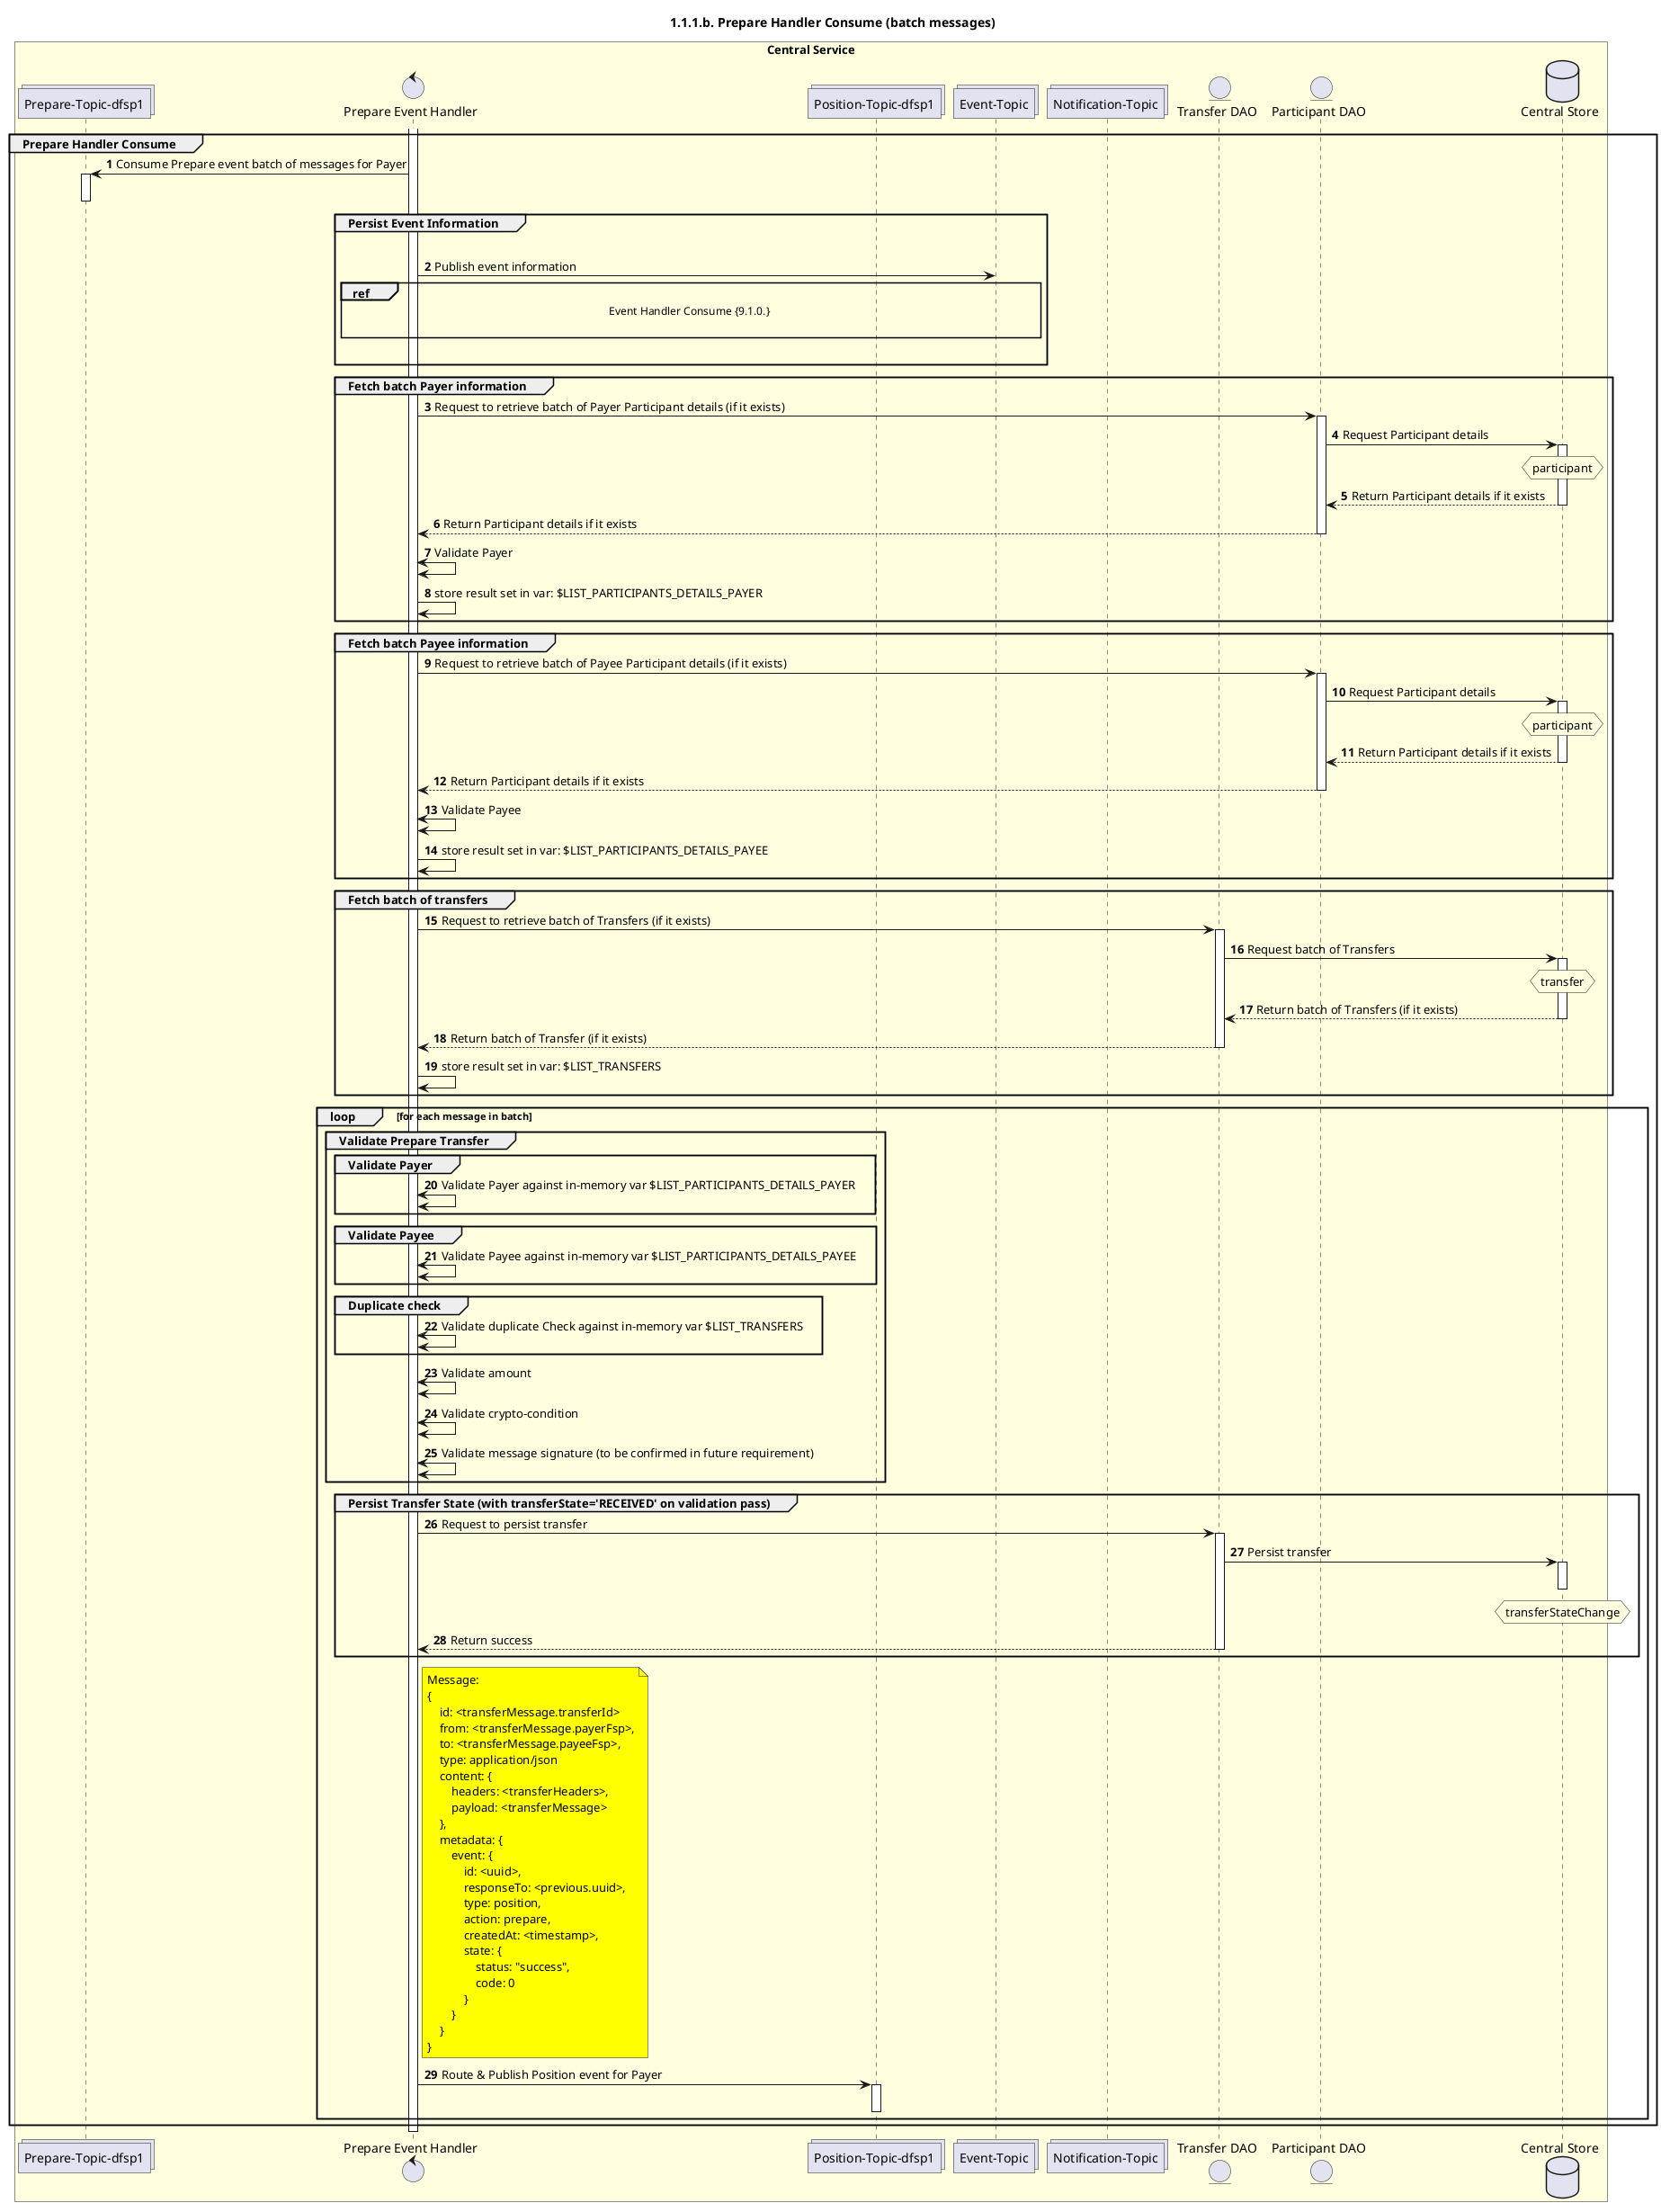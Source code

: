 @startuml
' declate title
title 1.1.1.b. Prepare Handler Consume (batch messages)

autonumber

' Actor Keys:
'   boundary - APIs/Interfaces, etc
'   collections - Kafka Topics
'   control - Kafka Consumers
'   entity - Database Access Objects
'   database - Database Persistance Store

' declare actors
collections "Prepare-Topic-dfsp1" as TOPIC_PREPARE_DFSP1
control "Prepare Event Handler" as PREP_HANDLER
collections "Position-Topic-dfsp1" as TOPIC_POSITION_DFSP1
collections "Event-Topic" as TOPIC_EVENTS
collections "Notification-Topic" as TOPIC_NOTIFICATIONS
entity "Transfer DAO" as TRANS_DAO
entity "Participant DAO" as PARTICIPANT_DAO
database "Central Store" as DB

box "Central Service" #LightYellow
    participant TOPIC_PREPARE_DFSP1
    participant PREP_HANDLER
    participant TOPIC_POSITION_DFSP1
    participant TOPIC_EVENTS
    participant TOPIC_NOTIFICATIONS
    participant TRANS_DAO
    participant PARTICIPANT_DAO
    participant DB
end box

' start flow
activate PREP_HANDLER
group Prepare Handler Consume
    TOPIC_PREPARE_DFSP1 <- PREP_HANDLER: Consume Prepare event batch of messages for Payer
    activate TOPIC_PREPARE_DFSP1
    deactivate TOPIC_PREPARE_DFSP1
    group Persist Event Information
        |||
        PREP_HANDLER -> TOPIC_EVENTS: Publish event information
        ref over PREP_HANDLER, TOPIC_EVENTS :  Event Handler Consume {9.1.0.} \n
        |||
    end

    group Fetch batch Payer information
        PREP_HANDLER -> PARTICIPANT_DAO: Request to retrieve batch of Payer Participant details (if it exists)
        activate PARTICIPANT_DAO
        PARTICIPANT_DAO -> DB: Request Participant details
        hnote over DB #lightyellow
            participant
        end note
        activate DB
        PARTICIPANT_DAO <-- DB: Return Participant details if it exists
        deactivate DB
        PARTICIPANT_DAO --> PREP_HANDLER: Return Participant details if it exists
        deactivate PARTICIPANT_DAO
        PREP_HANDLER <-> PREP_HANDLER: Validate Payer
        PREP_HANDLER -> PREP_HANDLER: store result set in var: $LIST_PARTICIPANTS_DETAILS_PAYER
    end

    group Fetch batch Payee information
        PREP_HANDLER -> PARTICIPANT_DAO: Request to retrieve batch of Payee Participant details (if it exists)
        activate PARTICIPANT_DAO
        PARTICIPANT_DAO -> DB: Request Participant details
        hnote over DB #lightyellow
            participant
        end note
        activate DB
        PARTICIPANT_DAO <-- DB: Return Participant details if it exists
        deactivate DB
        PARTICIPANT_DAO --> PREP_HANDLER: Return Participant details if it exists
        deactivate PARTICIPANT_DAO
        PREP_HANDLER <-> PREP_HANDLER: Validate Payee
        PREP_HANDLER -> PREP_HANDLER: store result set in var: $LIST_PARTICIPANTS_DETAILS_PAYEE
    end

    group Fetch batch of transfers
        PREP_HANDLER -> TRANS_DAO: Request to retrieve batch of Transfers (if it exists)
        activate TRANS_DAO
        TRANS_DAO -> DB: Request batch of Transfers
        hnote over DB #lightyellow
            transfer
        end note
        activate DB
        TRANS_DAO <-- DB: Return batch of Transfers (if it exists)
        deactivate DB
        TRANS_DAO --> PREP_HANDLER: Return batch of Transfer (if it exists)
        deactivate TRANS_DAO
        PREP_HANDLER -> PREP_HANDLER: store result set in var: $LIST_TRANSFERS
    end

    loop for each message in batch

        group Validate Prepare Transfer
            group Validate Payer
                PREP_HANDLER <-> PREP_HANDLER: Validate Payer against in-memory var $LIST_PARTICIPANTS_DETAILS_PAYER
            end
            group Validate Payee
                PREP_HANDLER <-> PREP_HANDLER: Validate Payee against in-memory var $LIST_PARTICIPANTS_DETAILS_PAYEE
            end
            group Duplicate check
                PREP_HANDLER <-> PREP_HANDLER: Validate duplicate Check against in-memory var $LIST_TRANSFERS
            end
            PREP_HANDLER <-> PREP_HANDLER: Validate amount
            PREP_HANDLER <-> PREP_HANDLER: Validate crypto-condition
            PREP_HANDLER <-> PREP_HANDLER: Validate message signature (to be confirmed in future requirement)
        end

        group Persist Transfer State (with transferState='RECEIVED' on validation pass)
            PREP_HANDLER -> TRANS_DAO: Request to persist transfer
            activate TRANS_DAO
            TRANS_DAO -> DB: Persist transfer
            hnote over DB #lightyellow
                transferStateChange
            end note
            activate DB
            deactivate DB
            TRANS_DAO --> PREP_HANDLER: Return success
            deactivate TRANS_DAO
        end

        note right of PREP_HANDLER #yellow
            Message:
            {
                id: <transferMessage.transferId>
                from: <transferMessage.payerFsp>,
                to: <transferMessage.payeeFsp>,
                type: application/json
                content: {
                    headers: <transferHeaders>,
                    payload: <transferMessage>
                },
                metadata: {
                    event: {
                        id: <uuid>,
                        responseTo: <previous.uuid>,
                        type: position,
                        action: prepare,
                        createdAt: <timestamp>,
                        state: {
                            status: "success",
                            code: 0
                        }
                    }
                }
            }
        end note
        PREP_HANDLER -> TOPIC_POSITION_DFSP1: Route & Publish Position event for Payer
        activate TOPIC_POSITION_DFSP1
        deactivate TOPIC_POSITION_DFSP1
    end
end
deactivate PREP_HANDLER
@enduml
